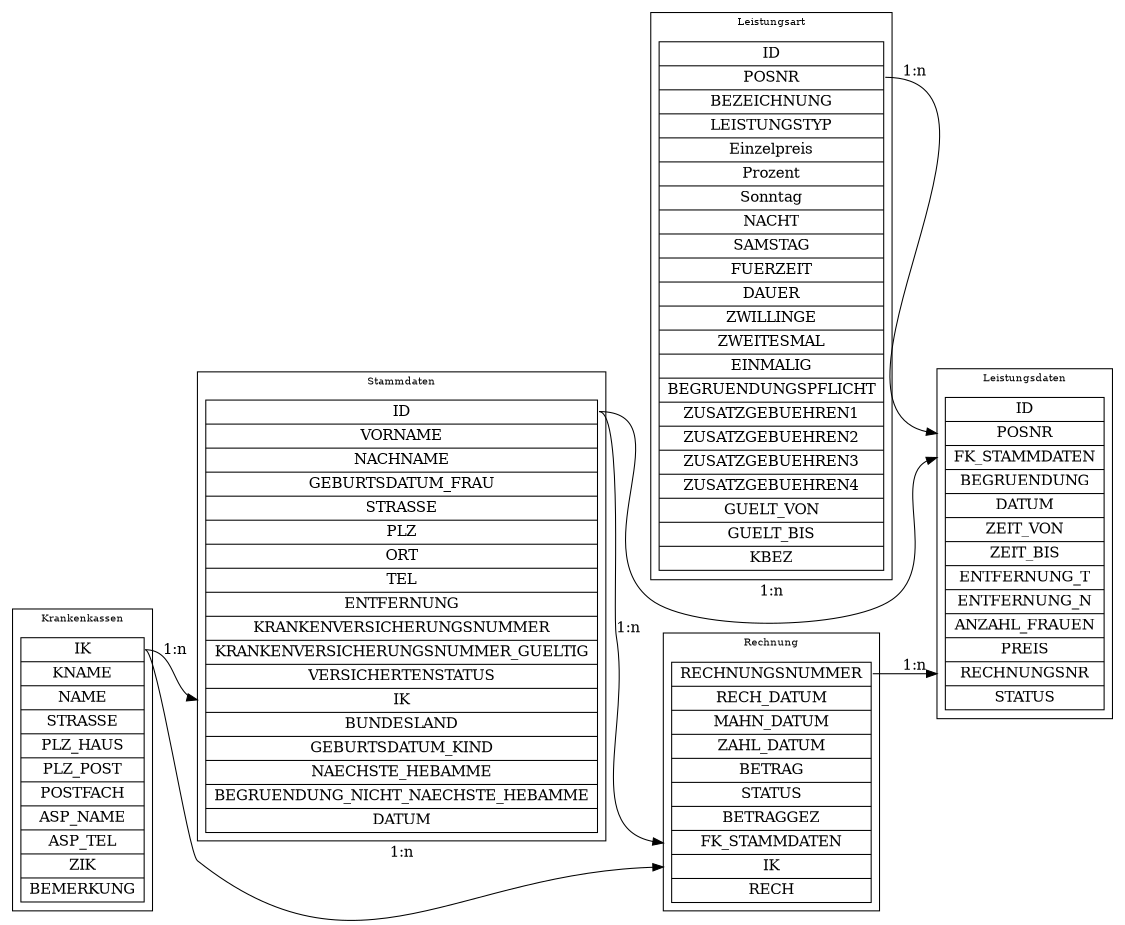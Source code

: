 digraph tinyHeb {
	size="7.5,9";
	page="8.5,11";
	ratio=compress;
	fontsize=10;
	rankdir=LR;
	compound=true;

	subgraph cluster_leistungsart {
		label=Leistungsart;
		struct_leistungsart 
			[shape=record,
			 label="<id> ID | <posnr> POSNR | BEZEICHNUNG | LEISTUNGSTYP | Einzelpreis | Prozent | Sonntag | NACHT | SAMSTAG | FUERZEIT | DAUER | ZWILLINGE | ZWEITESMAL | EINMALIG | BEGRUENDUNGSPFLICHT | ZUSATZGEBUEHREN1 | ZUSATZGEBUEHREN2 | ZUSATZGEBUEHREN3 | ZUSATZGEBUEHREN4 | GUELT_VON | GUELT_BIS | KBEZ "];
	} 

	subgraph cluster_leistungsdaten {
		label=Leistungsdaten;
		struct_leistungsdaten 
			[shape=record,
			 label="<id> ID | <posnr> POSNR | <fk_stammdaten> FK_STAMMDATEN | BEGRUENDUNG | DATUM | ZEIT_VON | ZEIT_BIS | ENTFERNUNG_T | ENTFERNUNG_N | ANZAHL_FRAUEN | PREIS | <rechnungsnr> RECHNUNGSNR | STATUS "];
	}

	subgraph cluster_stammdaten {
		label=Stammdaten;
		struct_stammdaten
			[shape=record,
			 label="<id> ID | VORNAME | NACHNAME | GEBURTSDATUM_FRAU | STRASSE | PLZ | ORT | TEL | ENTFERNUNG | KRANKENVERSICHERUNGSNUMMER | KRANKENVERSICHERUNGSNUMMER_GUELTIG | VERSICHERTENSTATUS | <ik> IK | BUNDESLAND | GEBURTSDATUM_KIND | NAECHSTE_HEBAMME | BEGRUENDUNG_NICHT_NAECHSTE_HEBAMME | DATUM "];
	}

	subgraph cluster_krankenkassen {
		label=Krankenkassen;
		struct_krankenkassen
			[shape=record,
			 label="<ik> IK | KNAME | NAME | STRASSE | PLZ_HAUS | PLZ_POST | POSTFACH | ASP_NAME | ASP_TEL | ZIK | BEMERKUNG "];
	}

	subgraph cluster_rechnung {
		label=Rechnung;	
		struct_rechnung
			[shape=record,
			 label="<rechnungsnr> RECHNUNGSNUMMER | RECH_DATUM | MAHN_DATUM | ZAHL_DATUM | BETRAG | STATUS | BETRAGGEZ | <fk_stammdaten> FK_STAMMDATEN | <ik> IK | RECH "];
	}


	struct_stammdaten:id -> struct_leistungsdaten:fk_stammdaten [label="1:n",lhead=cluster_leistungsdaten];

	struct_krankenkassen:ik -> struct_stammdaten:ik [label="1:n",lhead=cluster_stammdaten];

	struct_krankenkassen:ik -> struct_rechnung:ik [label="1:n",lhead=cluster_rechnung];

	struct_rechnung:rechnungsnr -> struct_leistungsdaten:rechnungsnr [label="1:n",lhead=cluster_leistungsdaten];

	struct_stammdaten:id -> struct_rechnung:fk_stammdaten [label="1:n",lhead=cluster_rechnung];

	struct_leistungsart:posnr -> struct_leistungsdaten:posnr [label="1:n",lhead=cluster_leistungsdaten];

}

